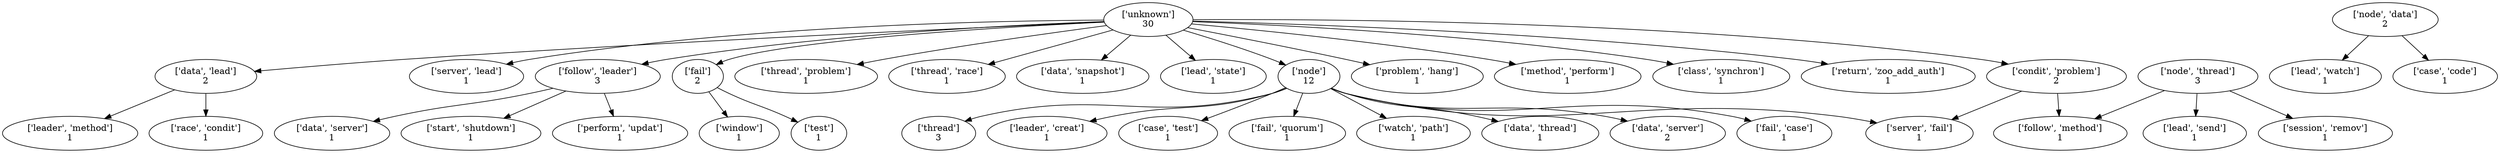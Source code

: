 strict digraph  {
	"['unknown']
30" -> "['node']
12";
	"['unknown']
30" -> "['condit', 'problem']
2";
	"['unknown']
30" -> "['server', 'lead']
1";
	"['unknown']
30" -> "['data', 'lead']
2";
	"['unknown']
30" -> "['follow', 'leader']
3";
	"['unknown']
30" -> "['thread', 'problem']
1";
	"['unknown']
30" -> "['thread', 'race']
1";
	"['unknown']
30" -> "['data', 'snapshot']
1";
	"['unknown']
30" -> "['lead', 'state']
1";
	"['unknown']
30" -> "['fail']
2";
	"['unknown']
30" -> "['problem', 'hang']
1";
	"['unknown']
30" -> "['method', 'perform']
1";
	"['unknown']
30" -> "['class', 'synchron']
1";
	"['unknown']
30" -> "['return', 'zoo_add_auth']
1";
	"['node']
12" -> "['data', 'thread']
1";
	"['node']
12" -> "['data', 'server']
2";
	"['node']
12" -> "['server', 'fail']
1";
	"['node']
12" -> "['fail', 'case']
1";
	"['node']
12" -> "['thread']
3";
	"['node']
12" -> "['leader', 'creat']
1";
	"['node']
12" -> "['case', 'test']
1";
	"['node']
12" -> "['fail', 'quorum']
1";
	"['node']
12" -> "['watch', 'path']
1";
	"['condit', 'problem']
2" -> "['server', 'fail']
1";
	"['condit', 'problem']
2" -> "['follow', 'method']
1";
	"['data', 'lead']
2" -> "['race', 'condit']
1";
	"['data', 'lead']
2" -> "['leader', 'method']
1";
	"['follow', 'leader']
3" -> "['data', 'server']
1";
	"['follow', 'leader']
3" -> "['start', 'shutdown']
1";
	"['follow', 'leader']
3" -> "['perform', 'updat']
1";
	"['fail']
2" -> "['test']
1";
	"['fail']
2" -> "['window']
1";
	"['node', 'data']
2" -> "['lead', 'watch']
1";
	"['node', 'data']
2" -> "['case', 'code']
1";
	"['node', 'thread']
3" -> "['follow', 'method']
1";
	"['node', 'thread']
3" -> "['session', 'remov']
1";
	"['node', 'thread']
3" -> "['lead', 'send']
1";
}

